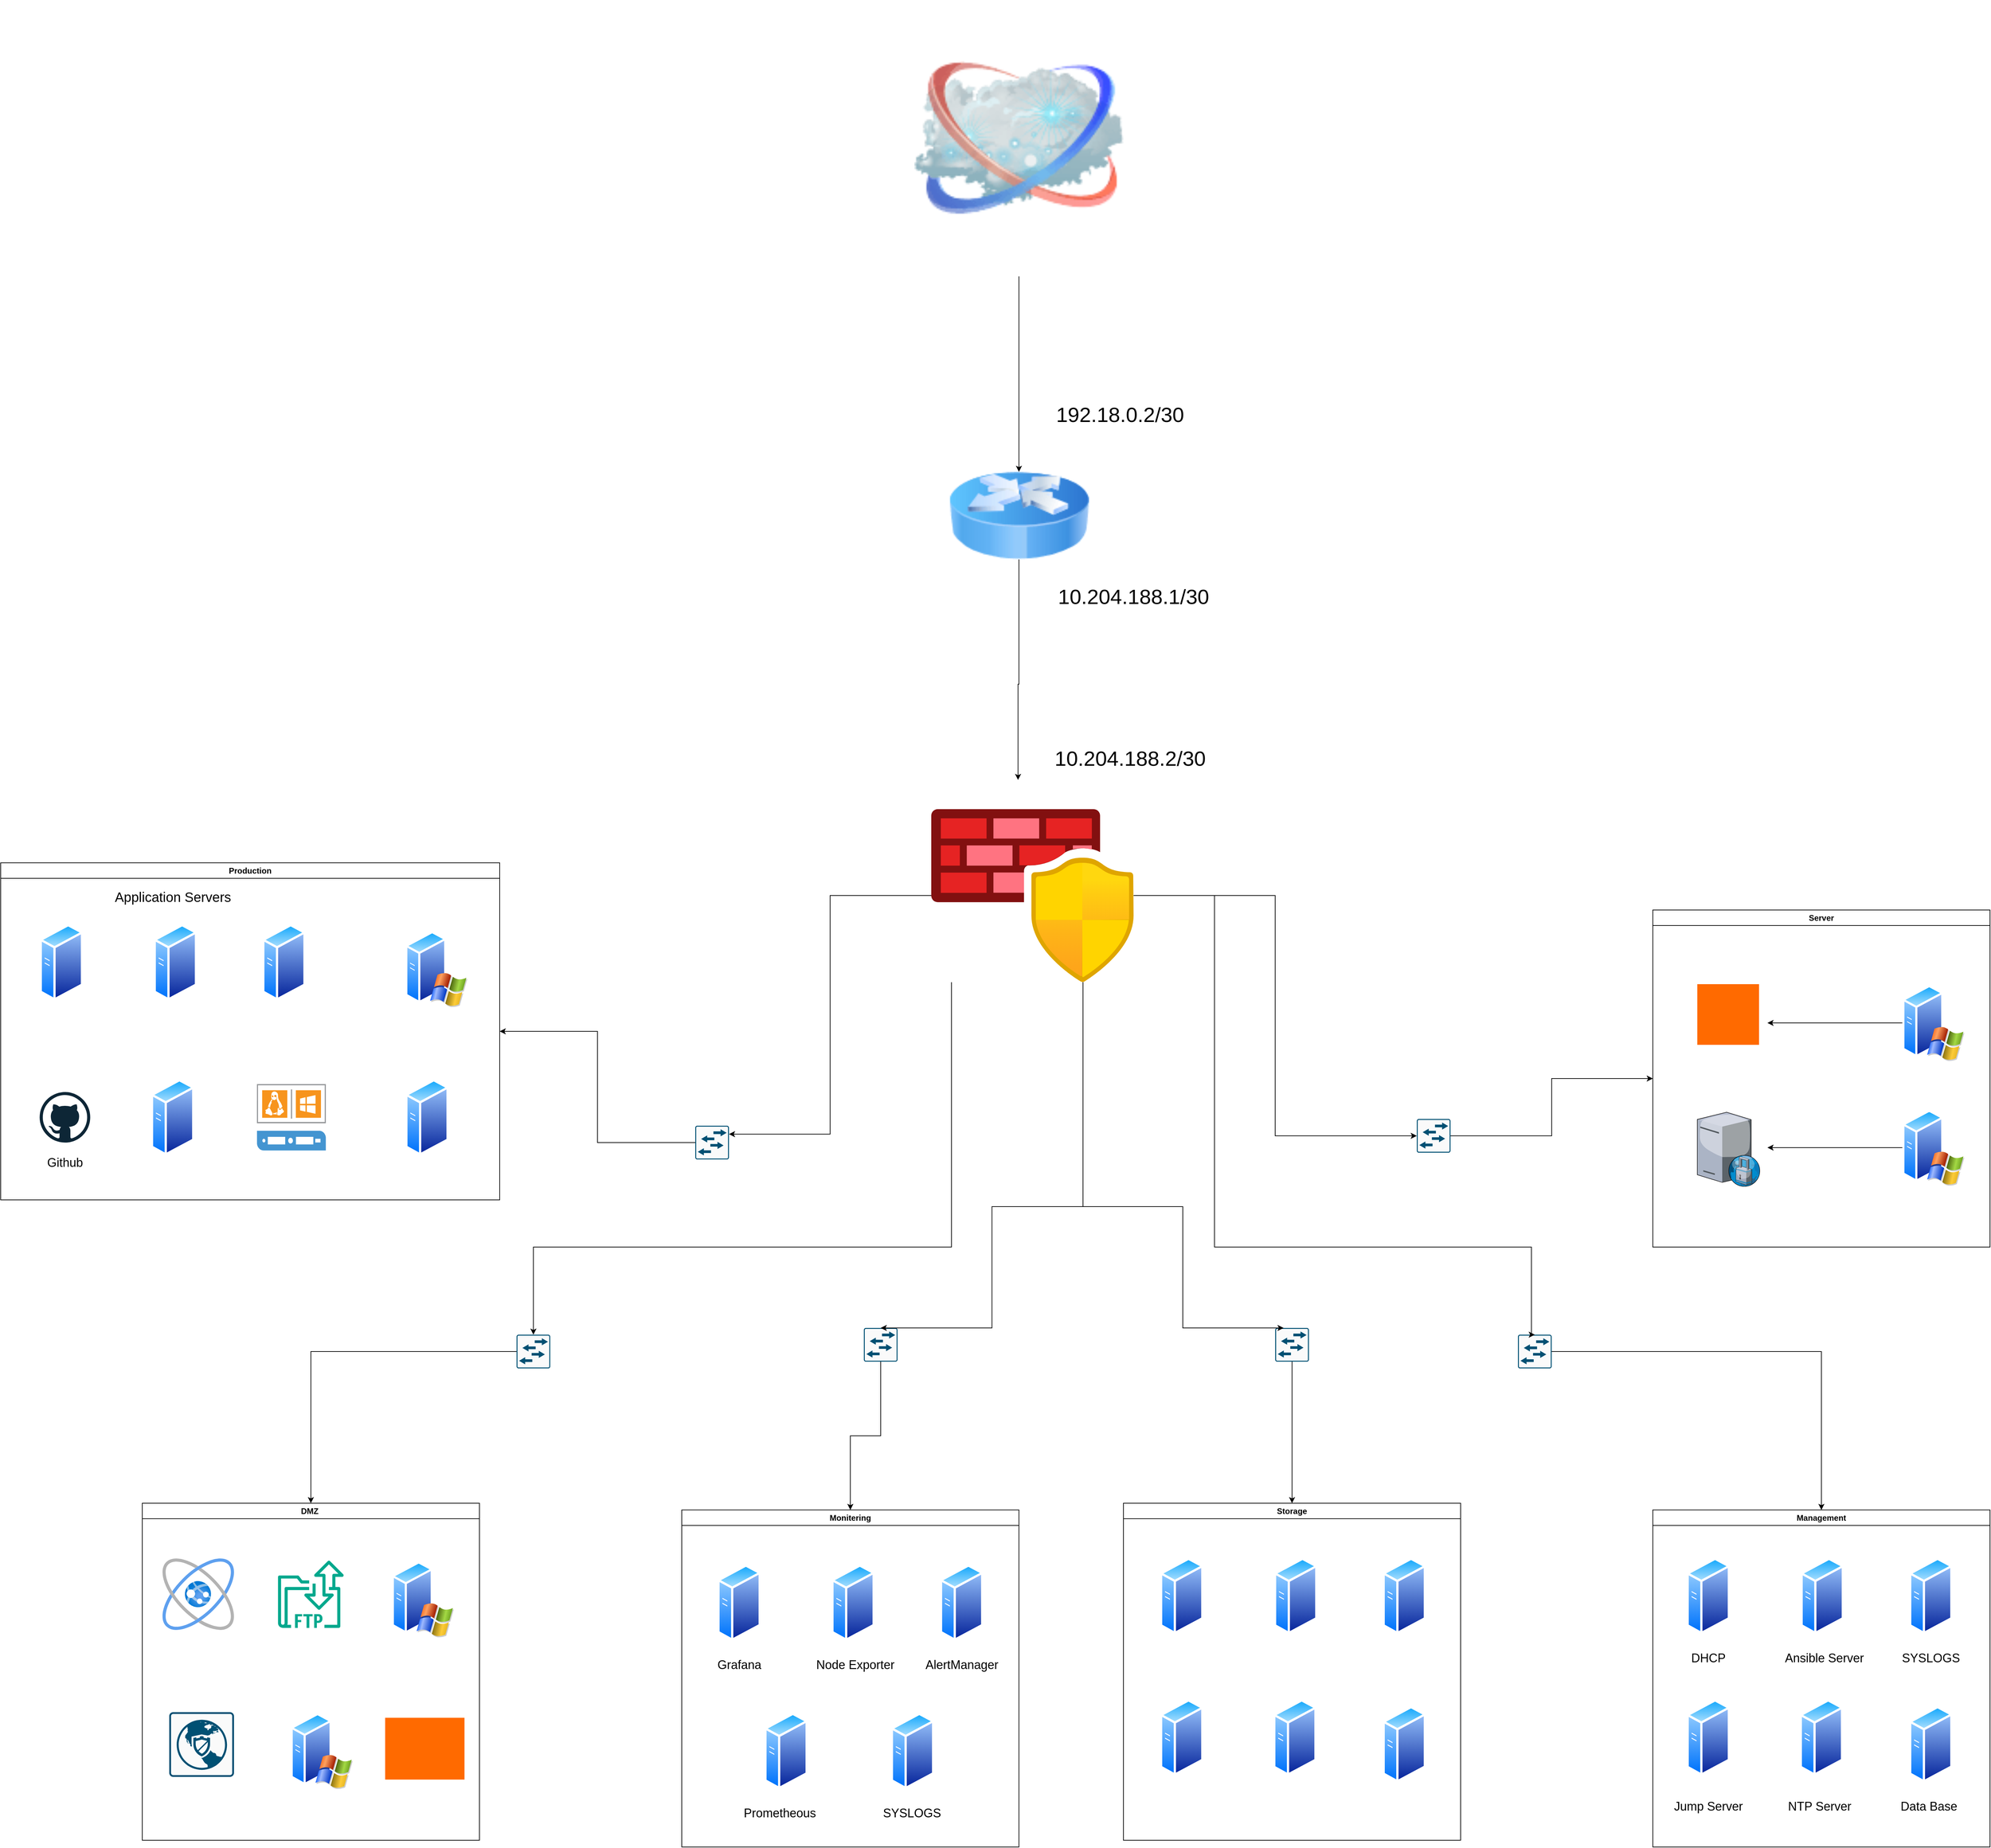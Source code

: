 <mxfile version="28.0.4">
  <diagram name="Page-1" id="eu0JSfuJIhrvZI9T3s6s">
    <mxGraphModel dx="19140" dy="12180" grid="1" gridSize="10" guides="1" tooltips="1" connect="1" arrows="1" fold="1" page="1" pageScale="1" pageWidth="850" pageHeight="1100" math="0" shadow="0">
      <root>
        <mxCell id="0" />
        <mxCell id="1" parent="0" />
        <mxCell id="DsKD-aixldcRXifvy8ox-3" style="edgeStyle=orthogonalEdgeStyle;rounded=0;orthogonalLoop=1;jettySize=auto;html=1;fontSize=31;" parent="1" source="DsKD-aixldcRXifvy8ox-1" target="DsKD-aixldcRXifvy8ox-2" edge="1">
          <mxGeometry relative="1" as="geometry" />
        </mxCell>
        <mxCell id="DsKD-aixldcRXifvy8ox-1" value="" style="image;html=1;image=img/lib/clip_art/networking/Cloud_128x128.png;fontSize=20;" parent="1" vertex="1">
          <mxGeometry x="175" y="-1380" width="310" height="410" as="geometry" />
        </mxCell>
        <mxCell id="DsKD-aixldcRXifvy8ox-2" value="" style="image;html=1;image=img/lib/clip_art/networking/Router_Icon_128x128.png;fontSize=12;" parent="1" vertex="1">
          <mxGeometry x="195" y="-680" width="270" height="130" as="geometry" />
        </mxCell>
        <mxCell id="DsKD-aixldcRXifvy8ox-4" value="192.18.0.2/30" style="text;strokeColor=none;align=center;fillColor=none;html=1;verticalAlign=middle;whiteSpace=wrap;rounded=0;fontSize=31;" parent="1" vertex="1">
          <mxGeometry x="440" y="-780" width="80" height="30" as="geometry" />
        </mxCell>
        <mxCell id="DsKD-aixldcRXifvy8ox-5" value="" style="image;aspect=fixed;html=1;points=[];align=center;fontSize=12;image=img/lib/azure2/networking/Azure_Firewall_Manager.svg;" parent="1" vertex="1">
          <mxGeometry x="200" y="-180" width="300" height="257.14" as="geometry" />
        </mxCell>
        <mxCell id="DsKD-aixldcRXifvy8ox-7" value="10.204.188.1/30" style="text;strokeColor=none;align=center;fillColor=none;html=1;verticalAlign=middle;whiteSpace=wrap;rounded=0;fontSize=31;" parent="1" vertex="1">
          <mxGeometry x="470" y="-510" width="60" height="30" as="geometry" />
        </mxCell>
        <mxCell id="DsKD-aixldcRXifvy8ox-9" value="10.204.188.2/30" style="text;strokeColor=none;align=center;fillColor=none;html=1;verticalAlign=middle;whiteSpace=wrap;rounded=0;fontSize=31;" parent="1" vertex="1">
          <mxGeometry x="465" y="-270" width="60" height="30" as="geometry" />
        </mxCell>
        <mxCell id="DsKD-aixldcRXifvy8ox-10" style="edgeStyle=orthogonalEdgeStyle;rounded=0;orthogonalLoop=1;jettySize=auto;html=1;entryX=0.429;entryY=-0.167;entryDx=0;entryDy=0;entryPerimeter=0;fontSize=12;" parent="1" source="DsKD-aixldcRXifvy8ox-2" target="DsKD-aixldcRXifvy8ox-5" edge="1">
          <mxGeometry relative="1" as="geometry" />
        </mxCell>
        <mxCell id="DsKD-aixldcRXifvy8ox-12" value="Monitering" style="swimlane;whiteSpace=wrap;html=1;" parent="1" vertex="1">
          <mxGeometry x="-170" y="860" width="500" height="500" as="geometry" />
        </mxCell>
        <mxCell id="DjfUGMtgvZHglrkm8GAz-91" value="" style="image;aspect=fixed;perimeter=ellipsePerimeter;html=1;align=center;shadow=0;dashed=0;spacingTop=3;image=img/lib/active_directory/generic_server.svg;" vertex="1" parent="DsKD-aixldcRXifvy8ox-12">
          <mxGeometry x="382.81" y="80" width="64.37" height="115" as="geometry" />
        </mxCell>
        <mxCell id="DjfUGMtgvZHglrkm8GAz-92" value="" style="image;aspect=fixed;perimeter=ellipsePerimeter;html=1;align=center;shadow=0;dashed=0;spacingTop=3;image=img/lib/active_directory/generic_server.svg;" vertex="1" parent="DsKD-aixldcRXifvy8ox-12">
          <mxGeometry x="221.81" y="80" width="64.37" height="115" as="geometry" />
        </mxCell>
        <mxCell id="DjfUGMtgvZHglrkm8GAz-93" value="" style="image;aspect=fixed;perimeter=ellipsePerimeter;html=1;align=center;shadow=0;dashed=0;spacingTop=3;image=img/lib/active_directory/generic_server.svg;" vertex="1" parent="DsKD-aixldcRXifvy8ox-12">
          <mxGeometry x="52.81" y="80" width="64.37" height="115" as="geometry" />
        </mxCell>
        <mxCell id="DjfUGMtgvZHglrkm8GAz-94" value="" style="image;aspect=fixed;perimeter=ellipsePerimeter;html=1;align=center;shadow=0;dashed=0;spacingTop=3;image=img/lib/active_directory/generic_server.svg;" vertex="1" parent="DsKD-aixldcRXifvy8ox-12">
          <mxGeometry x="122.44" y="300" width="64.37" height="115" as="geometry" />
        </mxCell>
        <mxCell id="DjfUGMtgvZHglrkm8GAz-96" value="" style="image;aspect=fixed;perimeter=ellipsePerimeter;html=1;align=center;shadow=0;dashed=0;spacingTop=3;image=img/lib/active_directory/generic_server.svg;" vertex="1" parent="DsKD-aixldcRXifvy8ox-12">
          <mxGeometry x="310.0" y="300" width="64.37" height="115" as="geometry" />
        </mxCell>
        <mxCell id="DjfUGMtgvZHglrkm8GAz-97" value="Grafana" style="text;html=1;align=center;verticalAlign=middle;resizable=0;points=[];autosize=1;strokeColor=none;fillColor=none;fontSize=18;" vertex="1" parent="DsKD-aixldcRXifvy8ox-12">
          <mxGeometry x="40" y="210" width="90" height="40" as="geometry" />
        </mxCell>
        <mxCell id="DjfUGMtgvZHglrkm8GAz-98" value="Node Exporter" style="text;html=1;align=center;verticalAlign=middle;resizable=0;points=[];autosize=1;strokeColor=none;fillColor=none;fontSize=18;" vertex="1" parent="DsKD-aixldcRXifvy8ox-12">
          <mxGeometry x="186.81" y="210" width="140" height="40" as="geometry" />
        </mxCell>
        <mxCell id="DjfUGMtgvZHglrkm8GAz-99" value="Prometheous" style="text;html=1;align=center;verticalAlign=middle;resizable=0;points=[];autosize=1;strokeColor=none;fillColor=none;fontSize=18;" vertex="1" parent="DsKD-aixldcRXifvy8ox-12">
          <mxGeometry x="80" y="430" width="130" height="40" as="geometry" />
        </mxCell>
        <mxCell id="DjfUGMtgvZHglrkm8GAz-100" value="SYSLOGS" style="text;html=1;align=center;verticalAlign=middle;resizable=0;points=[];autosize=1;strokeColor=none;fillColor=none;fontSize=18;" vertex="1" parent="DsKD-aixldcRXifvy8ox-12">
          <mxGeometry x="286.18" y="430" width="110" height="40" as="geometry" />
        </mxCell>
        <mxCell id="DjfUGMtgvZHglrkm8GAz-102" value="AlertManager" style="text;html=1;align=center;verticalAlign=middle;resizable=0;points=[];autosize=1;strokeColor=none;fillColor=none;fontSize=18;" vertex="1" parent="DsKD-aixldcRXifvy8ox-12">
          <mxGeometry x="350.0" y="210" width="130" height="40" as="geometry" />
        </mxCell>
        <mxCell id="DsKD-aixldcRXifvy8ox-14" value="Management" style="swimlane;whiteSpace=wrap;html=1;" parent="1" vertex="1">
          <mxGeometry x="1270" y="860" width="500" height="500" as="geometry" />
        </mxCell>
        <mxCell id="DjfUGMtgvZHglrkm8GAz-61" value="" style="image;aspect=fixed;perimeter=ellipsePerimeter;html=1;align=center;shadow=0;dashed=0;spacingTop=3;image=img/lib/active_directory/generic_server.svg;" vertex="1" parent="DsKD-aixldcRXifvy8ox-14">
          <mxGeometry x="380" y="70" width="64.37" height="115" as="geometry" />
        </mxCell>
        <mxCell id="DjfUGMtgvZHglrkm8GAz-59" value="" style="image;aspect=fixed;perimeter=ellipsePerimeter;html=1;align=center;shadow=0;dashed=0;spacingTop=3;image=img/lib/active_directory/generic_server.svg;" vertex="1" parent="DsKD-aixldcRXifvy8ox-14">
          <mxGeometry x="219" y="70" width="64.37" height="115" as="geometry" />
        </mxCell>
        <mxCell id="DjfUGMtgvZHglrkm8GAz-56" value="" style="image;aspect=fixed;perimeter=ellipsePerimeter;html=1;align=center;shadow=0;dashed=0;spacingTop=3;image=img/lib/active_directory/generic_server.svg;" vertex="1" parent="DsKD-aixldcRXifvy8ox-14">
          <mxGeometry x="50" y="70" width="64.37" height="115" as="geometry" />
        </mxCell>
        <mxCell id="DjfUGMtgvZHglrkm8GAz-62" value="" style="image;aspect=fixed;perimeter=ellipsePerimeter;html=1;align=center;shadow=0;dashed=0;spacingTop=3;image=img/lib/active_directory/generic_server.svg;" vertex="1" parent="DsKD-aixldcRXifvy8ox-14">
          <mxGeometry x="50" y="280" width="64.37" height="115" as="geometry" />
        </mxCell>
        <mxCell id="DjfUGMtgvZHglrkm8GAz-60" value="" style="image;aspect=fixed;perimeter=ellipsePerimeter;html=1;align=center;shadow=0;dashed=0;spacingTop=3;image=img/lib/active_directory/generic_server.svg;" vertex="1" parent="DsKD-aixldcRXifvy8ox-14">
          <mxGeometry x="217.81" y="280" width="64.37" height="115" as="geometry" />
        </mxCell>
        <mxCell id="DjfUGMtgvZHglrkm8GAz-57" value="" style="image;aspect=fixed;perimeter=ellipsePerimeter;html=1;align=center;shadow=0;dashed=0;spacingTop=3;image=img/lib/active_directory/generic_server.svg;" vertex="1" parent="DsKD-aixldcRXifvy8ox-14">
          <mxGeometry x="380" y="290" width="64.37" height="115" as="geometry" />
        </mxCell>
        <mxCell id="DjfUGMtgvZHglrkm8GAz-65" value="DHCP" style="text;html=1;align=center;verticalAlign=middle;resizable=0;points=[];autosize=1;strokeColor=none;fillColor=none;fontSize=18;" vertex="1" parent="DsKD-aixldcRXifvy8ox-14">
          <mxGeometry x="47.19" y="200" width="70" height="40" as="geometry" />
        </mxCell>
        <mxCell id="DjfUGMtgvZHglrkm8GAz-67" value="Ansible Server" style="text;html=1;align=center;verticalAlign=middle;resizable=0;points=[];autosize=1;strokeColor=none;fillColor=none;fontSize=18;" vertex="1" parent="DsKD-aixldcRXifvy8ox-14">
          <mxGeometry x="184" y="200" width="140" height="40" as="geometry" />
        </mxCell>
        <mxCell id="DjfUGMtgvZHglrkm8GAz-69" value="Jump Server" style="text;html=1;align=center;verticalAlign=middle;resizable=0;points=[];autosize=1;strokeColor=none;fillColor=none;fontSize=18;" vertex="1" parent="DsKD-aixldcRXifvy8ox-14">
          <mxGeometry x="17.19" y="420" width="130" height="40" as="geometry" />
        </mxCell>
        <mxCell id="DjfUGMtgvZHglrkm8GAz-68" value="SYSLOGS" style="text;html=1;align=center;verticalAlign=middle;resizable=0;points=[];autosize=1;strokeColor=none;fillColor=none;fontSize=18;" vertex="1" parent="DsKD-aixldcRXifvy8ox-14">
          <mxGeometry x="357.19" y="200" width="110" height="40" as="geometry" />
        </mxCell>
        <mxCell id="DjfUGMtgvZHglrkm8GAz-71" value="NTP Server" style="text;html=1;align=center;verticalAlign=middle;resizable=0;points=[];autosize=1;strokeColor=none;fillColor=none;fontSize=18;" vertex="1" parent="DsKD-aixldcRXifvy8ox-14">
          <mxGeometry x="187.18" y="420" width="120" height="40" as="geometry" />
        </mxCell>
        <mxCell id="DjfUGMtgvZHglrkm8GAz-70" value="Data Base" style="text;html=1;align=center;verticalAlign=middle;resizable=0;points=[];autosize=1;strokeColor=none;fillColor=none;fontSize=18;" vertex="1" parent="DsKD-aixldcRXifvy8ox-14">
          <mxGeometry x="354.37" y="420" width="110" height="40" as="geometry" />
        </mxCell>
        <mxCell id="DsKD-aixldcRXifvy8ox-16" value="Server" style="swimlane;whiteSpace=wrap;html=1;" parent="1" vertex="1">
          <mxGeometry x="1270" y="-30" width="500" height="500" as="geometry" />
        </mxCell>
        <mxCell id="DjfUGMtgvZHglrkm8GAz-119" value="" style="points=[];aspect=fixed;html=1;align=center;shadow=0;dashed=0;fillColor=#FF6A00;strokeColor=none;shape=mxgraph.alibaba_cloud.dns_privatezone_01;" vertex="1" parent="DsKD-aixldcRXifvy8ox-16">
          <mxGeometry x="65.98" y="110" width="91.52" height="90" as="geometry" />
        </mxCell>
        <mxCell id="DjfUGMtgvZHglrkm8GAz-120" value="" style="verticalLabelPosition=bottom;sketch=0;aspect=fixed;html=1;verticalAlign=top;strokeColor=none;align=center;outlineConnect=0;shape=mxgraph.citrix.proxy_server;" vertex="1" parent="DsKD-aixldcRXifvy8ox-16">
          <mxGeometry x="65.98" y="300" width="93.5" height="110" as="geometry" />
        </mxCell>
        <mxCell id="DjfUGMtgvZHglrkm8GAz-123" style="edgeStyle=orthogonalEdgeStyle;rounded=0;orthogonalLoop=1;jettySize=auto;html=1;" edge="1" parent="DsKD-aixldcRXifvy8ox-16" source="DjfUGMtgvZHglrkm8GAz-121">
          <mxGeometry relative="1" as="geometry">
            <mxPoint x="170" y="167.5" as="targetPoint" />
          </mxGeometry>
        </mxCell>
        <mxCell id="DjfUGMtgvZHglrkm8GAz-121" value="" style="image;aspect=fixed;perimeter=ellipsePerimeter;html=1;align=center;shadow=0;dashed=0;spacingTop=3;image=img/lib/active_directory/windows_server_2.svg;" vertex="1" parent="DsKD-aixldcRXifvy8ox-16">
          <mxGeometry x="370" y="110" width="92" height="115" as="geometry" />
        </mxCell>
        <mxCell id="DjfUGMtgvZHglrkm8GAz-124" style="edgeStyle=orthogonalEdgeStyle;rounded=0;orthogonalLoop=1;jettySize=auto;html=1;" edge="1" parent="DsKD-aixldcRXifvy8ox-16" source="DjfUGMtgvZHglrkm8GAz-122">
          <mxGeometry relative="1" as="geometry">
            <mxPoint x="170" y="352.5" as="targetPoint" />
          </mxGeometry>
        </mxCell>
        <mxCell id="DjfUGMtgvZHglrkm8GAz-122" value="" style="image;aspect=fixed;perimeter=ellipsePerimeter;html=1;align=center;shadow=0;dashed=0;spacingTop=3;image=img/lib/active_directory/windows_server_2.svg;" vertex="1" parent="DsKD-aixldcRXifvy8ox-16">
          <mxGeometry x="370" y="295" width="92" height="115" as="geometry" />
        </mxCell>
        <mxCell id="DsKD-aixldcRXifvy8ox-19" value="DMZ&amp;nbsp;" style="swimlane;whiteSpace=wrap;html=1;" parent="1" vertex="1">
          <mxGeometry x="-970" y="850" width="500" height="500" as="geometry" />
        </mxCell>
        <mxCell id="DjfUGMtgvZHglrkm8GAz-128" value="" style="image;aspect=fixed;html=1;points=[];align=center;fontSize=12;image=img/lib/azure2/general/Website_Power.svg;" vertex="1" parent="DsKD-aixldcRXifvy8ox-19">
          <mxGeometry x="30" y="82" width="106" height="106" as="geometry" />
        </mxCell>
        <mxCell id="DjfUGMtgvZHglrkm8GAz-129" value="" style="points=[];aspect=fixed;html=1;align=center;shadow=0;dashed=0;fillColor=#FF6A00;strokeColor=none;shape=mxgraph.alibaba_cloud.enterprise_website;" vertex="1" parent="DsKD-aixldcRXifvy8ox-19">
          <mxGeometry x="360.16" y="318.3" width="117.62" height="91.7" as="geometry" />
        </mxCell>
        <mxCell id="DjfUGMtgvZHglrkm8GAz-130" value="" style="sketch=0;points=[[0.015,0.015,0],[0.985,0.015,0],[0.985,0.985,0],[0.015,0.985,0],[0.25,0,0],[0.5,0,0],[0.75,0,0],[1,0.25,0],[1,0.5,0],[1,0.75,0],[0.75,1,0],[0.5,1,0],[0.25,1,0],[0,0.75,0],[0,0.5,0],[0,0.25,0]];verticalLabelPosition=bottom;html=1;verticalAlign=top;aspect=fixed;align=center;pointerEvents=1;shape=mxgraph.cisco19.rect;prIcon=virtual_private_network;fillColor=#FAFAFA;strokeColor=#005073;" vertex="1" parent="DsKD-aixldcRXifvy8ox-19">
          <mxGeometry x="40" y="310" width="96" height="96" as="geometry" />
        </mxCell>
        <mxCell id="DjfUGMtgvZHglrkm8GAz-131" value="" style="sketch=0;outlineConnect=0;fontColor=#232F3E;gradientColor=none;fillColor=#01A88D;strokeColor=none;dashed=0;verticalLabelPosition=bottom;verticalAlign=top;align=center;html=1;fontSize=12;fontStyle=0;aspect=fixed;shape=mxgraph.aws4.transfer_for_ftp_resource;" vertex="1" parent="DsKD-aixldcRXifvy8ox-19">
          <mxGeometry x="201.28" y="85" width="97.44" height="100" as="geometry" />
        </mxCell>
        <mxCell id="DjfUGMtgvZHglrkm8GAz-132" value="" style="image;aspect=fixed;perimeter=ellipsePerimeter;html=1;align=center;shadow=0;dashed=0;spacingTop=3;image=img/lib/active_directory/windows_server_2.svg;" vertex="1" parent="DsKD-aixldcRXifvy8ox-19">
          <mxGeometry x="370" y="85" width="92" height="115" as="geometry" />
        </mxCell>
        <mxCell id="DjfUGMtgvZHglrkm8GAz-133" value="" style="image;aspect=fixed;perimeter=ellipsePerimeter;html=1;align=center;shadow=0;dashed=0;spacingTop=3;image=img/lib/active_directory/windows_server_2.svg;" vertex="1" parent="DsKD-aixldcRXifvy8ox-19">
          <mxGeometry x="220" y="310" width="92" height="115" as="geometry" />
        </mxCell>
        <mxCell id="DsKD-aixldcRXifvy8ox-20" value="Production" style="swimlane;whiteSpace=wrap;html=1;" parent="1" vertex="1">
          <mxGeometry x="-1180" y="-100" width="740" height="500" as="geometry" />
        </mxCell>
        <mxCell id="DjfUGMtgvZHglrkm8GAz-103" value="" style="image;aspect=fixed;perimeter=ellipsePerimeter;html=1;align=center;shadow=0;dashed=0;spacingTop=3;image=img/lib/active_directory/generic_server.svg;" vertex="1" parent="DsKD-aixldcRXifvy8ox-20">
          <mxGeometry x="387.81" y="90" width="64.37" height="115" as="geometry" />
        </mxCell>
        <mxCell id="DjfUGMtgvZHglrkm8GAz-104" value="" style="image;aspect=fixed;perimeter=ellipsePerimeter;html=1;align=center;shadow=0;dashed=0;spacingTop=3;image=img/lib/active_directory/generic_server.svg;" vertex="1" parent="DsKD-aixldcRXifvy8ox-20">
          <mxGeometry x="226.81" y="90" width="64.37" height="115" as="geometry" />
        </mxCell>
        <mxCell id="DjfUGMtgvZHglrkm8GAz-105" value="" style="image;aspect=fixed;perimeter=ellipsePerimeter;html=1;align=center;shadow=0;dashed=0;spacingTop=3;image=img/lib/active_directory/generic_server.svg;" vertex="1" parent="DsKD-aixldcRXifvy8ox-20">
          <mxGeometry x="57.81" y="90" width="64.37" height="115" as="geometry" />
        </mxCell>
        <mxCell id="DjfUGMtgvZHglrkm8GAz-107" value="" style="image;aspect=fixed;perimeter=ellipsePerimeter;html=1;align=center;shadow=0;dashed=0;spacingTop=3;image=img/lib/active_directory/generic_server.svg;" vertex="1" parent="DsKD-aixldcRXifvy8ox-20">
          <mxGeometry x="222.81" y="320" width="64.37" height="115" as="geometry" />
        </mxCell>
        <mxCell id="DjfUGMtgvZHglrkm8GAz-108" value="" style="image;aspect=fixed;perimeter=ellipsePerimeter;html=1;align=center;shadow=0;dashed=0;spacingTop=3;image=img/lib/active_directory/generic_server.svg;" vertex="1" parent="DsKD-aixldcRXifvy8ox-20">
          <mxGeometry x="600" y="320" width="64.37" height="115" as="geometry" />
        </mxCell>
        <mxCell id="DjfUGMtgvZHglrkm8GAz-111" value="Github" style="text;html=1;align=center;verticalAlign=middle;resizable=0;points=[];autosize=1;strokeColor=none;fillColor=none;fontSize=18;" vertex="1" parent="DsKD-aixldcRXifvy8ox-20">
          <mxGeometry x="55.31" y="425" width="80" height="40" as="geometry" />
        </mxCell>
        <mxCell id="DjfUGMtgvZHglrkm8GAz-115" value="Application Servers" style="text;html=1;align=center;verticalAlign=middle;resizable=0;points=[];autosize=1;strokeColor=none;fillColor=none;fontSize=20;" vertex="1" parent="DsKD-aixldcRXifvy8ox-20">
          <mxGeometry x="154.99" y="30" width="200" height="40" as="geometry" />
        </mxCell>
        <mxCell id="DjfUGMtgvZHglrkm8GAz-116" value="" style="dashed=0;outlineConnect=0;html=1;align=center;labelPosition=center;verticalLabelPosition=bottom;verticalAlign=top;shape=mxgraph.weblogos.github" vertex="1" parent="DsKD-aixldcRXifvy8ox-20">
          <mxGeometry x="57.81" y="340" width="75" height="75" as="geometry" />
        </mxCell>
        <mxCell id="DjfUGMtgvZHglrkm8GAz-117" value="" style="image;aspect=fixed;perimeter=ellipsePerimeter;html=1;align=center;shadow=0;dashed=0;spacingTop=3;image=img/lib/active_directory/windows_server_2.svg;" vertex="1" parent="DsKD-aixldcRXifvy8ox-20">
          <mxGeometry x="600" y="100" width="92" height="115" as="geometry" />
        </mxCell>
        <mxCell id="DjfUGMtgvZHglrkm8GAz-118" value="" style="shadow=0;dashed=0;html=1;strokeColor=none;fillColor=#4495D1;labelPosition=center;verticalLabelPosition=bottom;verticalAlign=top;align=center;outlineConnect=0;shape=mxgraph.veeam.windows_linux_server;" vertex="1" parent="DsKD-aixldcRXifvy8ox-20">
          <mxGeometry x="380" y="328.25" width="102.19" height="98.5" as="geometry" />
        </mxCell>
        <mxCell id="DsKD-aixldcRXifvy8ox-13" value="Storage" style="swimlane;whiteSpace=wrap;html=1;" parent="1" vertex="1">
          <mxGeometry x="485" y="850" width="500" height="500" as="geometry" />
        </mxCell>
        <mxCell id="DjfUGMtgvZHglrkm8GAz-72" value="" style="image;aspect=fixed;perimeter=ellipsePerimeter;html=1;align=center;shadow=0;dashed=0;spacingTop=3;image=img/lib/active_directory/generic_server.svg;" vertex="1" parent="DsKD-aixldcRXifvy8ox-13">
          <mxGeometry x="384.22" y="80" width="64.37" height="115" as="geometry" />
        </mxCell>
        <mxCell id="DjfUGMtgvZHglrkm8GAz-73" value="" style="image;aspect=fixed;perimeter=ellipsePerimeter;html=1;align=center;shadow=0;dashed=0;spacingTop=3;image=img/lib/active_directory/generic_server.svg;" vertex="1" parent="DsKD-aixldcRXifvy8ox-13">
          <mxGeometry x="223.22" y="80" width="64.37" height="115" as="geometry" />
        </mxCell>
        <mxCell id="DjfUGMtgvZHglrkm8GAz-74" value="" style="image;aspect=fixed;perimeter=ellipsePerimeter;html=1;align=center;shadow=0;dashed=0;spacingTop=3;image=img/lib/active_directory/generic_server.svg;" vertex="1" parent="DsKD-aixldcRXifvy8ox-13">
          <mxGeometry x="54.22" y="80" width="64.37" height="115" as="geometry" />
        </mxCell>
        <mxCell id="DjfUGMtgvZHglrkm8GAz-75" value="" style="image;aspect=fixed;perimeter=ellipsePerimeter;html=1;align=center;shadow=0;dashed=0;spacingTop=3;image=img/lib/active_directory/generic_server.svg;" vertex="1" parent="DsKD-aixldcRXifvy8ox-13">
          <mxGeometry x="54.22" y="290" width="64.37" height="115" as="geometry" />
        </mxCell>
        <mxCell id="DjfUGMtgvZHglrkm8GAz-76" value="" style="image;aspect=fixed;perimeter=ellipsePerimeter;html=1;align=center;shadow=0;dashed=0;spacingTop=3;image=img/lib/active_directory/generic_server.svg;" vertex="1" parent="DsKD-aixldcRXifvy8ox-13">
          <mxGeometry x="222.03" y="290" width="64.37" height="115" as="geometry" />
        </mxCell>
        <mxCell id="DjfUGMtgvZHglrkm8GAz-77" value="" style="image;aspect=fixed;perimeter=ellipsePerimeter;html=1;align=center;shadow=0;dashed=0;spacingTop=3;image=img/lib/active_directory/generic_server.svg;" vertex="1" parent="DsKD-aixldcRXifvy8ox-13">
          <mxGeometry x="384.22" y="300" width="64.37" height="115" as="geometry" />
        </mxCell>
        <mxCell id="DjfUGMtgvZHglrkm8GAz-48" style="edgeStyle=orthogonalEdgeStyle;rounded=0;orthogonalLoop=1;jettySize=auto;html=1;entryX=0.5;entryY=0;entryDx=0;entryDy=0;" edge="1" parent="1" source="DjfUGMtgvZHglrkm8GAz-22" target="DsKD-aixldcRXifvy8ox-19">
          <mxGeometry relative="1" as="geometry" />
        </mxCell>
        <mxCell id="DjfUGMtgvZHglrkm8GAz-22" value="" style="sketch=0;points=[[0.015,0.015,0],[0.985,0.015,0],[0.985,0.985,0],[0.015,0.985,0],[0.25,0,0],[0.5,0,0],[0.75,0,0],[1,0.25,0],[1,0.5,0],[1,0.75,0],[0.75,1,0],[0.5,1,0],[0.25,1,0],[0,0.75,0],[0,0.5,0],[0,0.25,0]];verticalLabelPosition=bottom;html=1;verticalAlign=top;aspect=fixed;align=center;pointerEvents=1;shape=mxgraph.cisco19.rect;prIcon=l2_switch;fillColor=#FAFAFA;strokeColor=#005073;" vertex="1" parent="1">
          <mxGeometry x="-415" y="600" width="50" height="50" as="geometry" />
        </mxCell>
        <mxCell id="DjfUGMtgvZHglrkm8GAz-46" style="edgeStyle=orthogonalEdgeStyle;rounded=0;orthogonalLoop=1;jettySize=auto;html=1;entryX=0.5;entryY=0;entryDx=0;entryDy=0;" edge="1" parent="1" source="DjfUGMtgvZHglrkm8GAz-23" target="DsKD-aixldcRXifvy8ox-12">
          <mxGeometry relative="1" as="geometry" />
        </mxCell>
        <mxCell id="DjfUGMtgvZHglrkm8GAz-23" value="" style="sketch=0;points=[[0.015,0.015,0],[0.985,0.015,0],[0.985,0.985,0],[0.015,0.985,0],[0.25,0,0],[0.5,0,0],[0.75,0,0],[1,0.25,0],[1,0.5,0],[1,0.75,0],[0.75,1,0],[0.5,1,0],[0.25,1,0],[0,0.75,0],[0,0.5,0],[0,0.25,0]];verticalLabelPosition=bottom;html=1;verticalAlign=top;aspect=fixed;align=center;pointerEvents=1;shape=mxgraph.cisco19.rect;prIcon=l2_switch;fillColor=#FAFAFA;strokeColor=#005073;" vertex="1" parent="1">
          <mxGeometry x="100" y="590" width="50" height="50" as="geometry" />
        </mxCell>
        <mxCell id="DjfUGMtgvZHglrkm8GAz-52" style="edgeStyle=orthogonalEdgeStyle;rounded=0;orthogonalLoop=1;jettySize=auto;html=1;entryX=0;entryY=0.5;entryDx=0;entryDy=0;" edge="1" parent="1" source="DjfUGMtgvZHglrkm8GAz-24" target="DsKD-aixldcRXifvy8ox-16">
          <mxGeometry relative="1" as="geometry" />
        </mxCell>
        <mxCell id="DjfUGMtgvZHglrkm8GAz-24" value="" style="sketch=0;points=[[0.015,0.015,0],[0.985,0.015,0],[0.985,0.985,0],[0.015,0.985,0],[0.25,0,0],[0.5,0,0],[0.75,0,0],[1,0.25,0],[1,0.5,0],[1,0.75,0],[0.75,1,0],[0.5,1,0],[0.25,1,0],[0,0.75,0],[0,0.5,0],[0,0.25,0]];verticalLabelPosition=bottom;html=1;verticalAlign=top;aspect=fixed;align=center;pointerEvents=1;shape=mxgraph.cisco19.rect;prIcon=l2_switch;fillColor=#FAFAFA;strokeColor=#005073;" vertex="1" parent="1">
          <mxGeometry x="920" y="280" width="50" height="50" as="geometry" />
        </mxCell>
        <mxCell id="DjfUGMtgvZHglrkm8GAz-45" style="edgeStyle=orthogonalEdgeStyle;rounded=0;orthogonalLoop=1;jettySize=auto;html=1;entryX=0.5;entryY=0;entryDx=0;entryDy=0;" edge="1" parent="1" source="DjfUGMtgvZHglrkm8GAz-25" target="DsKD-aixldcRXifvy8ox-13">
          <mxGeometry relative="1" as="geometry" />
        </mxCell>
        <mxCell id="DjfUGMtgvZHglrkm8GAz-25" value="" style="sketch=0;points=[[0.015,0.015,0],[0.985,0.015,0],[0.985,0.985,0],[0.015,0.985,0],[0.25,0,0],[0.5,0,0],[0.75,0,0],[1,0.25,0],[1,0.5,0],[1,0.75,0],[0.75,1,0],[0.5,1,0],[0.25,1,0],[0,0.75,0],[0,0.5,0],[0,0.25,0]];verticalLabelPosition=bottom;html=1;verticalAlign=top;aspect=fixed;align=center;pointerEvents=1;shape=mxgraph.cisco19.rect;prIcon=l2_switch;fillColor=#FAFAFA;strokeColor=#005073;" vertex="1" parent="1">
          <mxGeometry x="710" y="590" width="50" height="50" as="geometry" />
        </mxCell>
        <mxCell id="DjfUGMtgvZHglrkm8GAz-44" style="edgeStyle=orthogonalEdgeStyle;rounded=0;orthogonalLoop=1;jettySize=auto;html=1;entryX=0.5;entryY=0;entryDx=0;entryDy=0;" edge="1" parent="1" source="DjfUGMtgvZHglrkm8GAz-26" target="DsKD-aixldcRXifvy8ox-14">
          <mxGeometry relative="1" as="geometry" />
        </mxCell>
        <mxCell id="DjfUGMtgvZHglrkm8GAz-26" value="" style="sketch=0;points=[[0.015,0.015,0],[0.985,0.015,0],[0.985,0.985,0],[0.015,0.985,0],[0.25,0,0],[0.5,0,0],[0.75,0,0],[1,0.25,0],[1,0.5,0],[1,0.75,0],[0.75,1,0],[0.5,1,0],[0.25,1,0],[0,0.75,0],[0,0.5,0],[0,0.25,0]];verticalLabelPosition=bottom;html=1;verticalAlign=top;aspect=fixed;align=center;pointerEvents=1;shape=mxgraph.cisco19.rect;prIcon=l2_switch;fillColor=#FAFAFA;strokeColor=#005073;" vertex="1" parent="1">
          <mxGeometry x="1070" y="600" width="50" height="50" as="geometry" />
        </mxCell>
        <mxCell id="DjfUGMtgvZHglrkm8GAz-42" style="edgeStyle=orthogonalEdgeStyle;rounded=0;orthogonalLoop=1;jettySize=auto;html=1;entryX=1;entryY=0.5;entryDx=0;entryDy=0;" edge="1" parent="1" source="DjfUGMtgvZHglrkm8GAz-27" target="DsKD-aixldcRXifvy8ox-20">
          <mxGeometry relative="1" as="geometry" />
        </mxCell>
        <mxCell id="DjfUGMtgvZHglrkm8GAz-27" value="" style="sketch=0;points=[[0.015,0.015,0],[0.985,0.015,0],[0.985,0.985,0],[0.015,0.985,0],[0.25,0,0],[0.5,0,0],[0.75,0,0],[1,0.25,0],[1,0.5,0],[1,0.75,0],[0.75,1,0],[0.5,1,0],[0.25,1,0],[0,0.75,0],[0,0.5,0],[0,0.25,0]];verticalLabelPosition=bottom;html=1;verticalAlign=top;aspect=fixed;align=center;pointerEvents=1;shape=mxgraph.cisco19.rect;prIcon=l2_switch;fillColor=#FAFAFA;strokeColor=#005073;" vertex="1" parent="1">
          <mxGeometry x="-150" y="290" width="50" height="50" as="geometry" />
        </mxCell>
        <mxCell id="DjfUGMtgvZHglrkm8GAz-33" style="edgeStyle=orthogonalEdgeStyle;rounded=0;orthogonalLoop=1;jettySize=auto;html=1;entryX=1;entryY=0.25;entryDx=0;entryDy=0;entryPerimeter=0;" edge="1" parent="1" source="DsKD-aixldcRXifvy8ox-5" target="DjfUGMtgvZHglrkm8GAz-27">
          <mxGeometry relative="1" as="geometry" />
        </mxCell>
        <mxCell id="DjfUGMtgvZHglrkm8GAz-34" style="edgeStyle=orthogonalEdgeStyle;rounded=0;orthogonalLoop=1;jettySize=auto;html=1;entryX=0;entryY=0.5;entryDx=0;entryDy=0;entryPerimeter=0;" edge="1" parent="1" source="DsKD-aixldcRXifvy8ox-5" target="DjfUGMtgvZHglrkm8GAz-24">
          <mxGeometry relative="1" as="geometry" />
        </mxCell>
        <mxCell id="DjfUGMtgvZHglrkm8GAz-35" style="edgeStyle=orthogonalEdgeStyle;rounded=0;orthogonalLoop=1;jettySize=auto;html=1;entryX=0.5;entryY=0;entryDx=0;entryDy=0;entryPerimeter=0;" edge="1" parent="1" source="DsKD-aixldcRXifvy8ox-5" target="DjfUGMtgvZHglrkm8GAz-22">
          <mxGeometry relative="1" as="geometry">
            <Array as="points">
              <mxPoint x="230" y="470" />
              <mxPoint x="-390" y="470" />
            </Array>
          </mxGeometry>
        </mxCell>
        <mxCell id="DjfUGMtgvZHglrkm8GAz-36" style="edgeStyle=orthogonalEdgeStyle;rounded=0;orthogonalLoop=1;jettySize=auto;html=1;entryX=0.5;entryY=0;entryDx=0;entryDy=0;entryPerimeter=0;" edge="1" parent="1" source="DsKD-aixldcRXifvy8ox-5" target="DjfUGMtgvZHglrkm8GAz-26">
          <mxGeometry relative="1" as="geometry">
            <mxPoint x="620" y="350" as="sourcePoint" />
            <Array as="points">
              <mxPoint x="620" y="-52" />
              <mxPoint x="620" y="470" />
              <mxPoint x="1090" y="470" />
              <mxPoint x="1090" y="600" />
            </Array>
          </mxGeometry>
        </mxCell>
        <mxCell id="DjfUGMtgvZHglrkm8GAz-39" style="edgeStyle=orthogonalEdgeStyle;rounded=0;orthogonalLoop=1;jettySize=auto;html=1;entryX=0.25;entryY=0;entryDx=0;entryDy=0;entryPerimeter=0;" edge="1" parent="1" source="DsKD-aixldcRXifvy8ox-5" target="DjfUGMtgvZHglrkm8GAz-25">
          <mxGeometry relative="1" as="geometry">
            <Array as="points">
              <mxPoint x="425" y="410" />
              <mxPoint x="573" y="410" />
            </Array>
          </mxGeometry>
        </mxCell>
        <mxCell id="DjfUGMtgvZHglrkm8GAz-40" style="edgeStyle=orthogonalEdgeStyle;rounded=0;orthogonalLoop=1;jettySize=auto;html=1;entryX=0.5;entryY=0;entryDx=0;entryDy=0;entryPerimeter=0;" edge="1" parent="1" source="DsKD-aixldcRXifvy8ox-5" target="DjfUGMtgvZHglrkm8GAz-23">
          <mxGeometry relative="1" as="geometry">
            <mxPoint x="125" y="550" as="targetPoint" />
            <Array as="points">
              <mxPoint x="425" y="410" />
              <mxPoint x="290" y="410" />
              <mxPoint x="290" y="590" />
            </Array>
          </mxGeometry>
        </mxCell>
      </root>
    </mxGraphModel>
  </diagram>
</mxfile>
